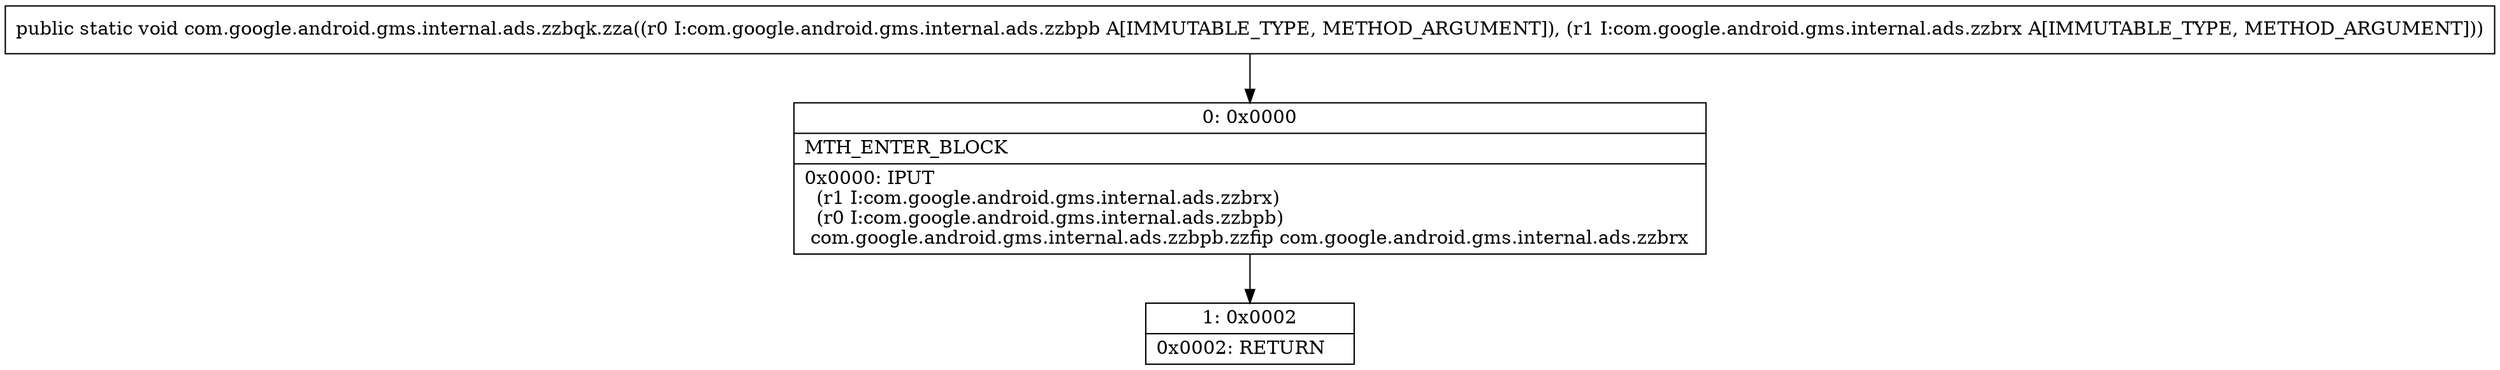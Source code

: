 digraph "CFG forcom.google.android.gms.internal.ads.zzbqk.zza(Lcom\/google\/android\/gms\/internal\/ads\/zzbpb;Lcom\/google\/android\/gms\/internal\/ads\/zzbrx;)V" {
Node_0 [shape=record,label="{0\:\ 0x0000|MTH_ENTER_BLOCK\l|0x0000: IPUT  \l  (r1 I:com.google.android.gms.internal.ads.zzbrx)\l  (r0 I:com.google.android.gms.internal.ads.zzbpb)\l com.google.android.gms.internal.ads.zzbpb.zzfip com.google.android.gms.internal.ads.zzbrx \l}"];
Node_1 [shape=record,label="{1\:\ 0x0002|0x0002: RETURN   \l}"];
MethodNode[shape=record,label="{public static void com.google.android.gms.internal.ads.zzbqk.zza((r0 I:com.google.android.gms.internal.ads.zzbpb A[IMMUTABLE_TYPE, METHOD_ARGUMENT]), (r1 I:com.google.android.gms.internal.ads.zzbrx A[IMMUTABLE_TYPE, METHOD_ARGUMENT])) }"];
MethodNode -> Node_0;
Node_0 -> Node_1;
}

